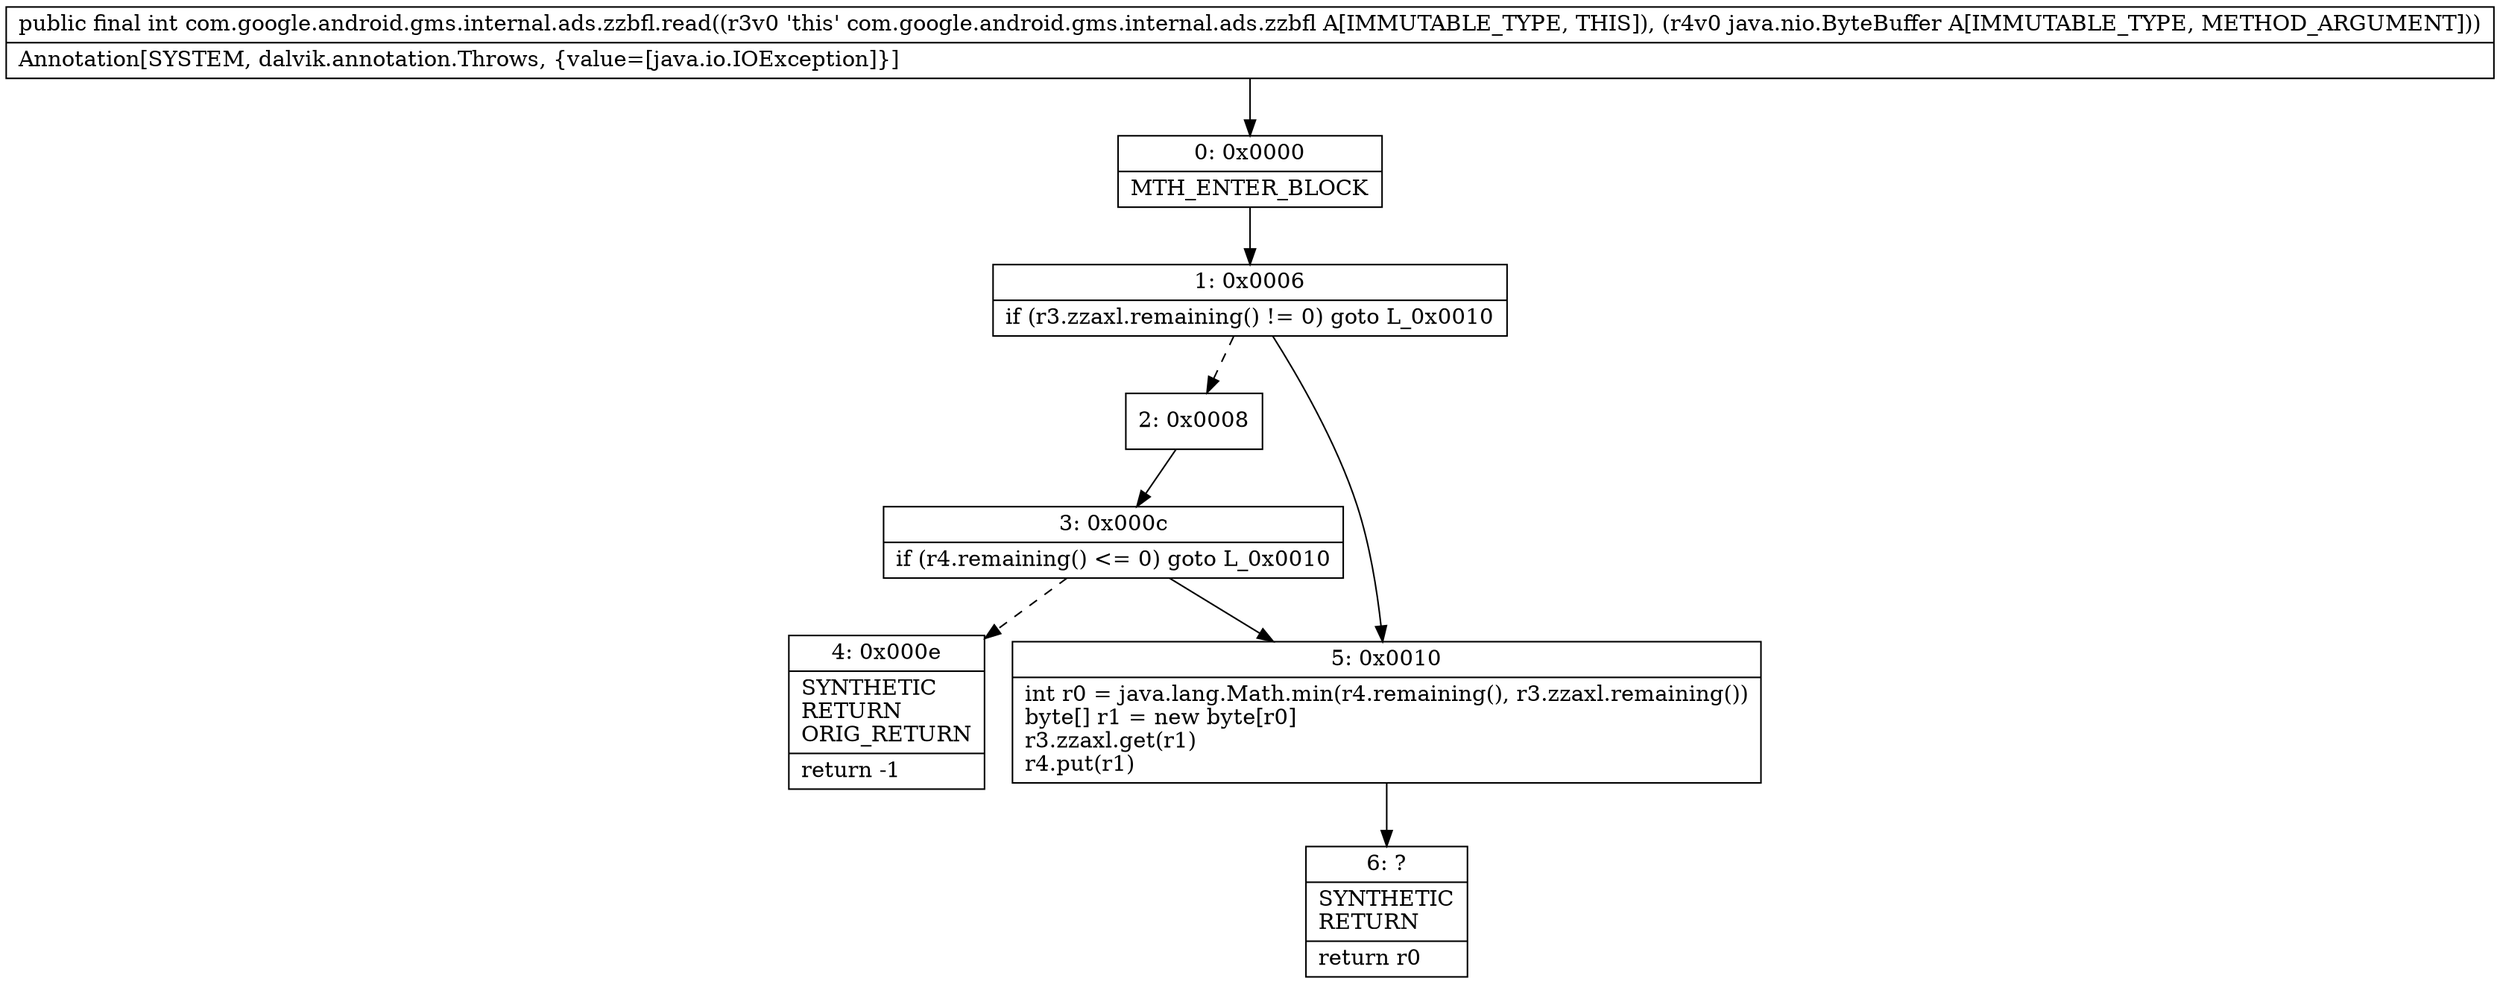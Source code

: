 digraph "CFG forcom.google.android.gms.internal.ads.zzbfl.read(Ljava\/nio\/ByteBuffer;)I" {
Node_0 [shape=record,label="{0\:\ 0x0000|MTH_ENTER_BLOCK\l}"];
Node_1 [shape=record,label="{1\:\ 0x0006|if (r3.zzaxl.remaining() != 0) goto L_0x0010\l}"];
Node_2 [shape=record,label="{2\:\ 0x0008}"];
Node_3 [shape=record,label="{3\:\ 0x000c|if (r4.remaining() \<= 0) goto L_0x0010\l}"];
Node_4 [shape=record,label="{4\:\ 0x000e|SYNTHETIC\lRETURN\lORIG_RETURN\l|return \-1\l}"];
Node_5 [shape=record,label="{5\:\ 0x0010|int r0 = java.lang.Math.min(r4.remaining(), r3.zzaxl.remaining())\lbyte[] r1 = new byte[r0]\lr3.zzaxl.get(r1)\lr4.put(r1)\l}"];
Node_6 [shape=record,label="{6\:\ ?|SYNTHETIC\lRETURN\l|return r0\l}"];
MethodNode[shape=record,label="{public final int com.google.android.gms.internal.ads.zzbfl.read((r3v0 'this' com.google.android.gms.internal.ads.zzbfl A[IMMUTABLE_TYPE, THIS]), (r4v0 java.nio.ByteBuffer A[IMMUTABLE_TYPE, METHOD_ARGUMENT]))  | Annotation[SYSTEM, dalvik.annotation.Throws, \{value=[java.io.IOException]\}]\l}"];
MethodNode -> Node_0;
Node_0 -> Node_1;
Node_1 -> Node_2[style=dashed];
Node_1 -> Node_5;
Node_2 -> Node_3;
Node_3 -> Node_4[style=dashed];
Node_3 -> Node_5;
Node_5 -> Node_6;
}

